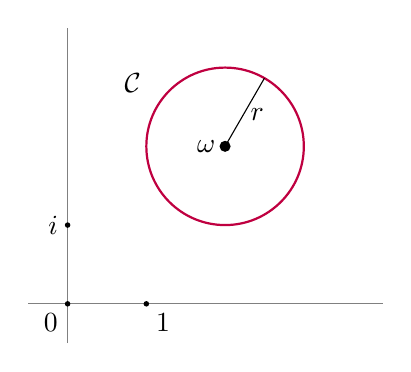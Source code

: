 \begin{tikzpicture}[scale=1]
      \draw[color=gray] (-.5,0)--(4,0);
      \draw[color=gray] (0,-.5)--(0,3.5);     

      \draw[thick, color=purple] (2,2) circle (1);

     \draw (2,2)--+(60:1);
     
       \node at (2,2) [left] {$\omega$};    
       \fill (2,2) circle (2pt);

       \node at (0.6,2.8) [right] {$\mathcal{C}$};    
       \node at (2.2,2.4) [right] {$r$};    

       \fill (0,1) circle (1pt);
       \fill (0,0) circle (1pt);     
       \fill (1,0) circle (1pt);  

       \node at (0,1) [left] {$i$};
       \node at (0,0) [below left] {$0$};
       \node at (1,0) [below right] {$1$};    
\end{tikzpicture}
